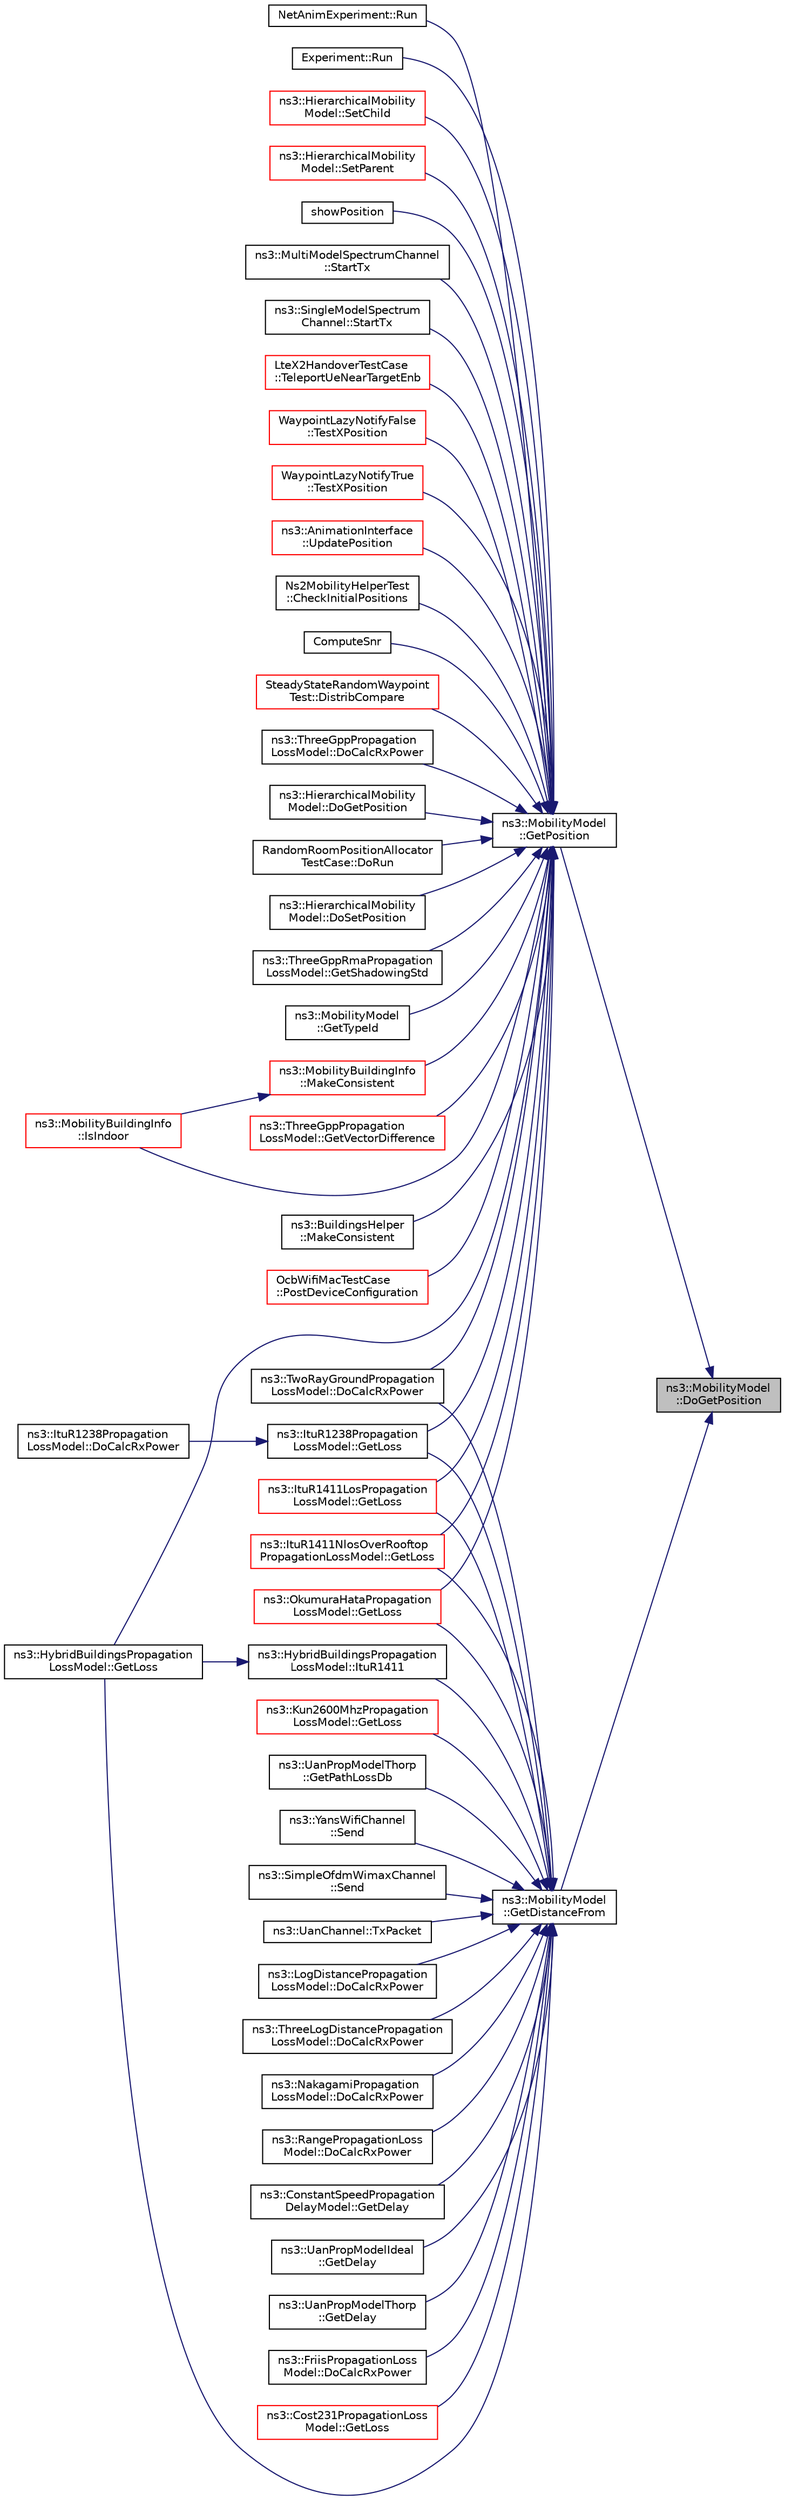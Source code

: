 digraph "ns3::MobilityModel::DoGetPosition"
{
 // LATEX_PDF_SIZE
  edge [fontname="Helvetica",fontsize="10",labelfontname="Helvetica",labelfontsize="10"];
  node [fontname="Helvetica",fontsize="10",shape=record];
  rankdir="RL";
  Node1 [label="ns3::MobilityModel\l::DoGetPosition",height=0.2,width=0.4,color="black", fillcolor="grey75", style="filled", fontcolor="black",tooltip=" "];
  Node1 -> Node2 [dir="back",color="midnightblue",fontsize="10",style="solid",fontname="Helvetica"];
  Node2 [label="ns3::MobilityModel\l::GetDistanceFrom",height=0.2,width=0.4,color="black", fillcolor="white", style="filled",URL="$classns3_1_1_mobility_model.html#a3eadc9abaf084587d5aa9e5d92e613fe",tooltip=" "];
  Node2 -> Node3 [dir="back",color="midnightblue",fontsize="10",style="solid",fontname="Helvetica"];
  Node3 [label="ns3::FriisPropagationLoss\lModel::DoCalcRxPower",height=0.2,width=0.4,color="black", fillcolor="white", style="filled",URL="$classns3_1_1_friis_propagation_loss_model.html#a9b1736f633902ae47f1e03058025cc78",tooltip="Returns the Rx Power taking into account only the particular PropagationLossModel."];
  Node2 -> Node4 [dir="back",color="midnightblue",fontsize="10",style="solid",fontname="Helvetica"];
  Node4 [label="ns3::TwoRayGroundPropagation\lLossModel::DoCalcRxPower",height=0.2,width=0.4,color="black", fillcolor="white", style="filled",URL="$classns3_1_1_two_ray_ground_propagation_loss_model.html#a5adb3ee68d4a6aba817fd6b5fb642be9",tooltip="Returns the Rx Power taking into account only the particular PropagationLossModel."];
  Node2 -> Node5 [dir="back",color="midnightblue",fontsize="10",style="solid",fontname="Helvetica"];
  Node5 [label="ns3::LogDistancePropagation\lLossModel::DoCalcRxPower",height=0.2,width=0.4,color="black", fillcolor="white", style="filled",URL="$classns3_1_1_log_distance_propagation_loss_model.html#a9aa787be0c0b81c4fad69310c98eac21",tooltip="Returns the Rx Power taking into account only the particular PropagationLossModel."];
  Node2 -> Node6 [dir="back",color="midnightblue",fontsize="10",style="solid",fontname="Helvetica"];
  Node6 [label="ns3::ThreeLogDistancePropagation\lLossModel::DoCalcRxPower",height=0.2,width=0.4,color="black", fillcolor="white", style="filled",URL="$classns3_1_1_three_log_distance_propagation_loss_model.html#a0b056e50f37f485dca0e4af99b8395fd",tooltip="Returns the Rx Power taking into account only the particular PropagationLossModel."];
  Node2 -> Node7 [dir="back",color="midnightblue",fontsize="10",style="solid",fontname="Helvetica"];
  Node7 [label="ns3::NakagamiPropagation\lLossModel::DoCalcRxPower",height=0.2,width=0.4,color="black", fillcolor="white", style="filled",URL="$classns3_1_1_nakagami_propagation_loss_model.html#a291f29d79962522f5572d80388d7fd29",tooltip="Returns the Rx Power taking into account only the particular PropagationLossModel."];
  Node2 -> Node8 [dir="back",color="midnightblue",fontsize="10",style="solid",fontname="Helvetica"];
  Node8 [label="ns3::RangePropagationLoss\lModel::DoCalcRxPower",height=0.2,width=0.4,color="black", fillcolor="white", style="filled",URL="$classns3_1_1_range_propagation_loss_model.html#aae91c84d538b8cd75d149fea12de6291",tooltip="Returns the Rx Power taking into account only the particular PropagationLossModel."];
  Node2 -> Node9 [dir="back",color="midnightblue",fontsize="10",style="solid",fontname="Helvetica"];
  Node9 [label="ns3::ConstantSpeedPropagation\lDelayModel::GetDelay",height=0.2,width=0.4,color="black", fillcolor="white", style="filled",URL="$classns3_1_1_constant_speed_propagation_delay_model.html#a3d1742da6916bc75f8c2c59ff669756c",tooltip=" "];
  Node2 -> Node10 [dir="back",color="midnightblue",fontsize="10",style="solid",fontname="Helvetica"];
  Node10 [label="ns3::UanPropModelIdeal\l::GetDelay",height=0.2,width=0.4,color="black", fillcolor="white", style="filled",URL="$classns3_1_1_uan_prop_model_ideal.html#a3aee9ee82d6cf798ce814f6e46d6dfd3",tooltip="Finds propagation delay between nodes a and b."];
  Node2 -> Node11 [dir="back",color="midnightblue",fontsize="10",style="solid",fontname="Helvetica"];
  Node11 [label="ns3::UanPropModelThorp\l::GetDelay",height=0.2,width=0.4,color="black", fillcolor="white", style="filled",URL="$classns3_1_1_uan_prop_model_thorp.html#a6b89d0d9e637546e3af0b324c42fc4e0",tooltip="Finds propagation delay between nodes a and b."];
  Node2 -> Node12 [dir="back",color="midnightblue",fontsize="10",style="solid",fontname="Helvetica"];
  Node12 [label="ns3::HybridBuildingsPropagation\lLossModel::GetLoss",height=0.2,width=0.4,color="black", fillcolor="white", style="filled",URL="$classns3_1_1_hybrid_buildings_propagation_loss_model.html#a2b23b50b97822f5cad3700ddbddddfd6",tooltip=" "];
  Node2 -> Node13 [dir="back",color="midnightblue",fontsize="10",style="solid",fontname="Helvetica"];
  Node13 [label="ns3::ItuR1238Propagation\lLossModel::GetLoss",height=0.2,width=0.4,color="black", fillcolor="white", style="filled",URL="$classns3_1_1_itu_r1238_propagation_loss_model.html#a0fd615e2084712598e744dc6133e6215",tooltip=" "];
  Node13 -> Node14 [dir="back",color="midnightblue",fontsize="10",style="solid",fontname="Helvetica"];
  Node14 [label="ns3::ItuR1238Propagation\lLossModel::DoCalcRxPower",height=0.2,width=0.4,color="black", fillcolor="white", style="filled",URL="$classns3_1_1_itu_r1238_propagation_loss_model.html#a404982fe8368de4e04f1f6012c91e096",tooltip="Returns the Rx Power taking into account only the particular PropagationLossModel."];
  Node2 -> Node15 [dir="back",color="midnightblue",fontsize="10",style="solid",fontname="Helvetica"];
  Node15 [label="ns3::Cost231PropagationLoss\lModel::GetLoss",height=0.2,width=0.4,color="red", fillcolor="white", style="filled",URL="$classns3_1_1_cost231_propagation_loss_model.html#ad63822337e4eebe3988a0e7068d8d86b",tooltip="Get the propagation loss."];
  Node2 -> Node17 [dir="back",color="midnightblue",fontsize="10",style="solid",fontname="Helvetica"];
  Node17 [label="ns3::ItuR1411LosPropagation\lLossModel::GetLoss",height=0.2,width=0.4,color="red", fillcolor="white", style="filled",URL="$classns3_1_1_itu_r1411_los_propagation_loss_model.html#a9f0ffa3cb50a968ca12123646b4445a6",tooltip=" "];
  Node2 -> Node19 [dir="back",color="midnightblue",fontsize="10",style="solid",fontname="Helvetica"];
  Node19 [label="ns3::ItuR1411NlosOverRooftop\lPropagationLossModel::GetLoss",height=0.2,width=0.4,color="red", fillcolor="white", style="filled",URL="$classns3_1_1_itu_r1411_nlos_over_rooftop_propagation_loss_model.html#abed812fdf09595b2c92e3fecc9570ec3",tooltip=" "];
  Node2 -> Node21 [dir="back",color="midnightblue",fontsize="10",style="solid",fontname="Helvetica"];
  Node21 [label="ns3::Kun2600MhzPropagation\lLossModel::GetLoss",height=0.2,width=0.4,color="red", fillcolor="white", style="filled",URL="$classns3_1_1_kun2600_mhz_propagation_loss_model.html#a0080e32f29958bbc56794d6ae26af36c",tooltip=" "];
  Node2 -> Node23 [dir="back",color="midnightblue",fontsize="10",style="solid",fontname="Helvetica"];
  Node23 [label="ns3::OkumuraHataPropagation\lLossModel::GetLoss",height=0.2,width=0.4,color="red", fillcolor="white", style="filled",URL="$classns3_1_1_okumura_hata_propagation_loss_model.html#adbc57e742f3a2f9d593ff3b12c080a37",tooltip=" "];
  Node2 -> Node25 [dir="back",color="midnightblue",fontsize="10",style="solid",fontname="Helvetica"];
  Node25 [label="ns3::UanPropModelThorp\l::GetPathLossDb",height=0.2,width=0.4,color="black", fillcolor="white", style="filled",URL="$classns3_1_1_uan_prop_model_thorp.html#a5234a83f4289907a57afa9246e4e0f8b",tooltip="Computes pathloss between nodes a and b."];
  Node2 -> Node26 [dir="back",color="midnightblue",fontsize="10",style="solid",fontname="Helvetica"];
  Node26 [label="ns3::HybridBuildingsPropagation\lLossModel::ItuR1411",height=0.2,width=0.4,color="black", fillcolor="white", style="filled",URL="$classns3_1_1_hybrid_buildings_propagation_loss_model.html#ab5c5e1bc50f86f7332520f5365e4ad86",tooltip=" "];
  Node26 -> Node12 [dir="back",color="midnightblue",fontsize="10",style="solid",fontname="Helvetica"];
  Node2 -> Node27 [dir="back",color="midnightblue",fontsize="10",style="solid",fontname="Helvetica"];
  Node27 [label="ns3::YansWifiChannel\l::Send",height=0.2,width=0.4,color="black", fillcolor="white", style="filled",URL="$classns3_1_1_yans_wifi_channel.html#a5e0c886d0ca17defddafe6edcc2288ea",tooltip=" "];
  Node2 -> Node28 [dir="back",color="midnightblue",fontsize="10",style="solid",fontname="Helvetica"];
  Node28 [label="ns3::SimpleOfdmWimaxChannel\l::Send",height=0.2,width=0.4,color="black", fillcolor="white", style="filled",URL="$classns3_1_1_simple_ofdm_wimax_channel.html#ac056bb3c46b4ecc56b4fe32fefd79bc6",tooltip="Sends a dummy fec block to all connected physical devices."];
  Node2 -> Node29 [dir="back",color="midnightblue",fontsize="10",style="solid",fontname="Helvetica"];
  Node29 [label="ns3::UanChannel::TxPacket",height=0.2,width=0.4,color="black", fillcolor="white", style="filled",URL="$classns3_1_1_uan_channel.html#aaf9ea1b58b62a99e1c05c4732dcb5b55",tooltip="Send a packet out on the channel."];
  Node1 -> Node30 [dir="back",color="midnightblue",fontsize="10",style="solid",fontname="Helvetica"];
  Node30 [label="ns3::MobilityModel\l::GetPosition",height=0.2,width=0.4,color="black", fillcolor="white", style="filled",URL="$classns3_1_1_mobility_model.html#aee61a90f5598aea280747cf96f3ee853",tooltip=" "];
  Node30 -> Node31 [dir="back",color="midnightblue",fontsize="10",style="solid",fontname="Helvetica"];
  Node31 [label="Ns2MobilityHelperTest\l::CheckInitialPositions",height=0.2,width=0.4,color="black", fillcolor="white", style="filled",URL="$class_ns2_mobility_helper_test.html#a243a7724198f1922c9a9510650a9262f",tooltip="Check that all initial positions are correct."];
  Node30 -> Node32 [dir="back",color="midnightblue",fontsize="10",style="solid",fontname="Helvetica"];
  Node32 [label="ComputeSnr",height=0.2,width=0.4,color="black", fillcolor="white", style="filled",URL="$three-gpp-v2v-channel-example_8cc.html#af299d2795bf43412a3164aa0a461127f",tooltip="Compute the average SNR."];
  Node30 -> Node33 [dir="back",color="midnightblue",fontsize="10",style="solid",fontname="Helvetica"];
  Node33 [label="SteadyStateRandomWaypoint\lTest::DistribCompare",height=0.2,width=0.4,color="red", fillcolor="white", style="filled",URL="$class_steady_state_random_waypoint_test.html#a7fec88fc2579b3c0601a8704e04584d3",tooltip="Distribution compare function."];
  Node30 -> Node4 [dir="back",color="midnightblue",fontsize="10",style="solid",fontname="Helvetica"];
  Node30 -> Node35 [dir="back",color="midnightblue",fontsize="10",style="solid",fontname="Helvetica"];
  Node35 [label="ns3::ThreeGppPropagation\lLossModel::DoCalcRxPower",height=0.2,width=0.4,color="black", fillcolor="white", style="filled",URL="$classns3_1_1_three_gpp_propagation_loss_model.html#adaf716b7fd0c9f8b4cddd8403f42425b",tooltip="Computes the received power by applying the pathloss model described in 3GPP TR 38...."];
  Node30 -> Node36 [dir="back",color="midnightblue",fontsize="10",style="solid",fontname="Helvetica"];
  Node36 [label="ns3::HierarchicalMobility\lModel::DoGetPosition",height=0.2,width=0.4,color="black", fillcolor="white", style="filled",URL="$classns3_1_1_hierarchical_mobility_model.html#acd45479a8727b9223c2c382d1fe2f4eb",tooltip=" "];
  Node30 -> Node37 [dir="back",color="midnightblue",fontsize="10",style="solid",fontname="Helvetica"];
  Node37 [label="RandomRoomPositionAllocator\lTestCase::DoRun",height=0.2,width=0.4,color="black", fillcolor="white", style="filled",URL="$class_random_room_position_allocator_test_case.html#ae386f6e4ee1b786b018786ee9be7e969",tooltip="Implementation to actually run this TestCase."];
  Node30 -> Node38 [dir="back",color="midnightblue",fontsize="10",style="solid",fontname="Helvetica"];
  Node38 [label="ns3::HierarchicalMobility\lModel::DoSetPosition",height=0.2,width=0.4,color="black", fillcolor="white", style="filled",URL="$classns3_1_1_hierarchical_mobility_model.html#a484afa83a1a90737a901409279284296",tooltip=" "];
  Node30 -> Node12 [dir="back",color="midnightblue",fontsize="10",style="solid",fontname="Helvetica"];
  Node30 -> Node13 [dir="back",color="midnightblue",fontsize="10",style="solid",fontname="Helvetica"];
  Node30 -> Node17 [dir="back",color="midnightblue",fontsize="10",style="solid",fontname="Helvetica"];
  Node30 -> Node19 [dir="back",color="midnightblue",fontsize="10",style="solid",fontname="Helvetica"];
  Node30 -> Node23 [dir="back",color="midnightblue",fontsize="10",style="solid",fontname="Helvetica"];
  Node30 -> Node39 [dir="back",color="midnightblue",fontsize="10",style="solid",fontname="Helvetica"];
  Node39 [label="ns3::ThreeGppRmaPropagation\lLossModel::GetShadowingStd",height=0.2,width=0.4,color="black", fillcolor="white", style="filled",URL="$classns3_1_1_three_gpp_rma_propagation_loss_model.html#a1683846811033eb8cf6d863b40634fad",tooltip="Returns the shadow fading standard deviation."];
  Node30 -> Node40 [dir="back",color="midnightblue",fontsize="10",style="solid",fontname="Helvetica"];
  Node40 [label="ns3::MobilityModel\l::GetTypeId",height=0.2,width=0.4,color="black", fillcolor="white", style="filled",URL="$classns3_1_1_mobility_model.html#a3d1346ba74cc805812fac131070ba439",tooltip="Register this type with the TypeId system."];
  Node30 -> Node41 [dir="back",color="midnightblue",fontsize="10",style="solid",fontname="Helvetica"];
  Node41 [label="ns3::ThreeGppPropagation\lLossModel::GetVectorDifference",height=0.2,width=0.4,color="red", fillcolor="white", style="filled",URL="$classns3_1_1_three_gpp_propagation_loss_model.html#ae555198109e1dfaa8ab26d9fad647a36",tooltip="Get the difference between the node position."];
  Node30 -> Node43 [dir="back",color="midnightblue",fontsize="10",style="solid",fontname="Helvetica"];
  Node43 [label="ns3::MobilityBuildingInfo\l::IsIndoor",height=0.2,width=0.4,color="red", fillcolor="white", style="filled",URL="$classns3_1_1_mobility_building_info.html#a2bba20054cc48efcca2d5e0c46f8171c",tooltip="Is indoor method."];
  Node30 -> Node45 [dir="back",color="midnightblue",fontsize="10",style="solid",fontname="Helvetica"];
  Node45 [label="ns3::BuildingsHelper\l::MakeConsistent",height=0.2,width=0.4,color="black", fillcolor="white", style="filled",URL="$classns3_1_1_buildings_helper.html#a08f7a5049843eb192e11a17a48c3bc1c",tooltip="Make the given mobility model consistent, by determining whether its position falls inside any of the..."];
  Node30 -> Node46 [dir="back",color="midnightblue",fontsize="10",style="solid",fontname="Helvetica"];
  Node46 [label="ns3::MobilityBuildingInfo\l::MakeConsistent",height=0.2,width=0.4,color="red", fillcolor="white", style="filled",URL="$classns3_1_1_mobility_building_info.html#ad6d5725d5ed16f0d4d611cb8acf0ee42",tooltip="Make the given mobility model consistent, by determining whether its position falls inside any of the..."];
  Node46 -> Node43 [dir="back",color="midnightblue",fontsize="10",style="solid",fontname="Helvetica"];
  Node30 -> Node48 [dir="back",color="midnightblue",fontsize="10",style="solid",fontname="Helvetica"];
  Node48 [label="OcbWifiMacTestCase\l::PostDeviceConfiguration",height=0.2,width=0.4,color="red", fillcolor="white", style="filled",URL="$class_ocb_wifi_mac_test_case.html#a6b536e2fc476ebf85d4cd0ae7490987c",tooltip="Post device configuration function."];
  Node30 -> Node50 [dir="back",color="midnightblue",fontsize="10",style="solid",fontname="Helvetica"];
  Node50 [label="NetAnimExperiment::Run",height=0.2,width=0.4,color="black", fillcolor="white", style="filled",URL="$class_net_anim_experiment.html#a63a699997d753ea33b4367ccad6088a3",tooltip="Run function."];
  Node30 -> Node51 [dir="back",color="midnightblue",fontsize="10",style="solid",fontname="Helvetica"];
  Node51 [label="Experiment::Run",height=0.2,width=0.4,color="black", fillcolor="white", style="filled",URL="$class_experiment.html#a2e7dad008a78e106fdbde1917d0bca1b",tooltip="Run an experiment across a range of congestion window values."];
  Node30 -> Node52 [dir="back",color="midnightblue",fontsize="10",style="solid",fontname="Helvetica"];
  Node52 [label="ns3::HierarchicalMobility\lModel::SetChild",height=0.2,width=0.4,color="red", fillcolor="white", style="filled",URL="$classns3_1_1_hierarchical_mobility_model.html#ac25ee0060180aaf841715684ad827521",tooltip="Sets the child mobility model to a new one."];
  Node30 -> Node54 [dir="back",color="midnightblue",fontsize="10",style="solid",fontname="Helvetica"];
  Node54 [label="ns3::HierarchicalMobility\lModel::SetParent",height=0.2,width=0.4,color="red", fillcolor="white", style="filled",URL="$classns3_1_1_hierarchical_mobility_model.html#a703a6a61e730333fb1527ce03c893cff",tooltip="Sets the parent mobility model to a new one."];
  Node30 -> Node55 [dir="back",color="midnightblue",fontsize="10",style="solid",fontname="Helvetica"];
  Node55 [label="showPosition",height=0.2,width=0.4,color="black", fillcolor="white", style="filled",URL="$bonnmotion-ns2-example_8cc.html#aa58f33caf8bba45b2f1d495586580172",tooltip=" "];
  Node30 -> Node56 [dir="back",color="midnightblue",fontsize="10",style="solid",fontname="Helvetica"];
  Node56 [label="ns3::MultiModelSpectrumChannel\l::StartTx",height=0.2,width=0.4,color="black", fillcolor="white", style="filled",URL="$classns3_1_1_multi_model_spectrum_channel.html#ab5b8cfe54c081f858014b133d026ed26",tooltip="Used by attached PHY instances to transmit signals on the channel."];
  Node30 -> Node57 [dir="back",color="midnightblue",fontsize="10",style="solid",fontname="Helvetica"];
  Node57 [label="ns3::SingleModelSpectrum\lChannel::StartTx",height=0.2,width=0.4,color="black", fillcolor="white", style="filled",URL="$classns3_1_1_single_model_spectrum_channel.html#a4288a4e2399b6257fcba2634f54a2256",tooltip="Used by attached PHY instances to transmit signals on the channel."];
  Node30 -> Node58 [dir="back",color="midnightblue",fontsize="10",style="solid",fontname="Helvetica"];
  Node58 [label="LteX2HandoverTestCase\l::TeleportUeNearTargetEnb",height=0.2,width=0.4,color="red", fillcolor="white", style="filled",URL="$class_lte_x2_handover_test_case.html#a6db56432f8aaaf732304857765ec1d83",tooltip="Teleport UE near the target eNB of the handover."];
  Node30 -> Node60 [dir="back",color="midnightblue",fontsize="10",style="solid",fontname="Helvetica"];
  Node60 [label="WaypointLazyNotifyFalse\l::TestXPosition",height=0.2,width=0.4,color="red", fillcolor="white", style="filled",URL="$class_waypoint_lazy_notify_false.html#a33c0eb59db7d862bf6973ce83024124c",tooltip="Test X position function."];
  Node30 -> Node62 [dir="back",color="midnightblue",fontsize="10",style="solid",fontname="Helvetica"];
  Node62 [label="WaypointLazyNotifyTrue\l::TestXPosition",height=0.2,width=0.4,color="red", fillcolor="white", style="filled",URL="$class_waypoint_lazy_notify_true.html#a02eac4fbc772cd0a5be43ef31f8000f3",tooltip="Text X position function."];
  Node30 -> Node64 [dir="back",color="midnightblue",fontsize="10",style="solid",fontname="Helvetica"];
  Node64 [label="ns3::AnimationInterface\l::UpdatePosition",height=0.2,width=0.4,color="red", fillcolor="white", style="filled",URL="$classns3_1_1_animation_interface.html#ab751cf6f459289f0978f4bb97b93044d",tooltip="Update position function."];
}
